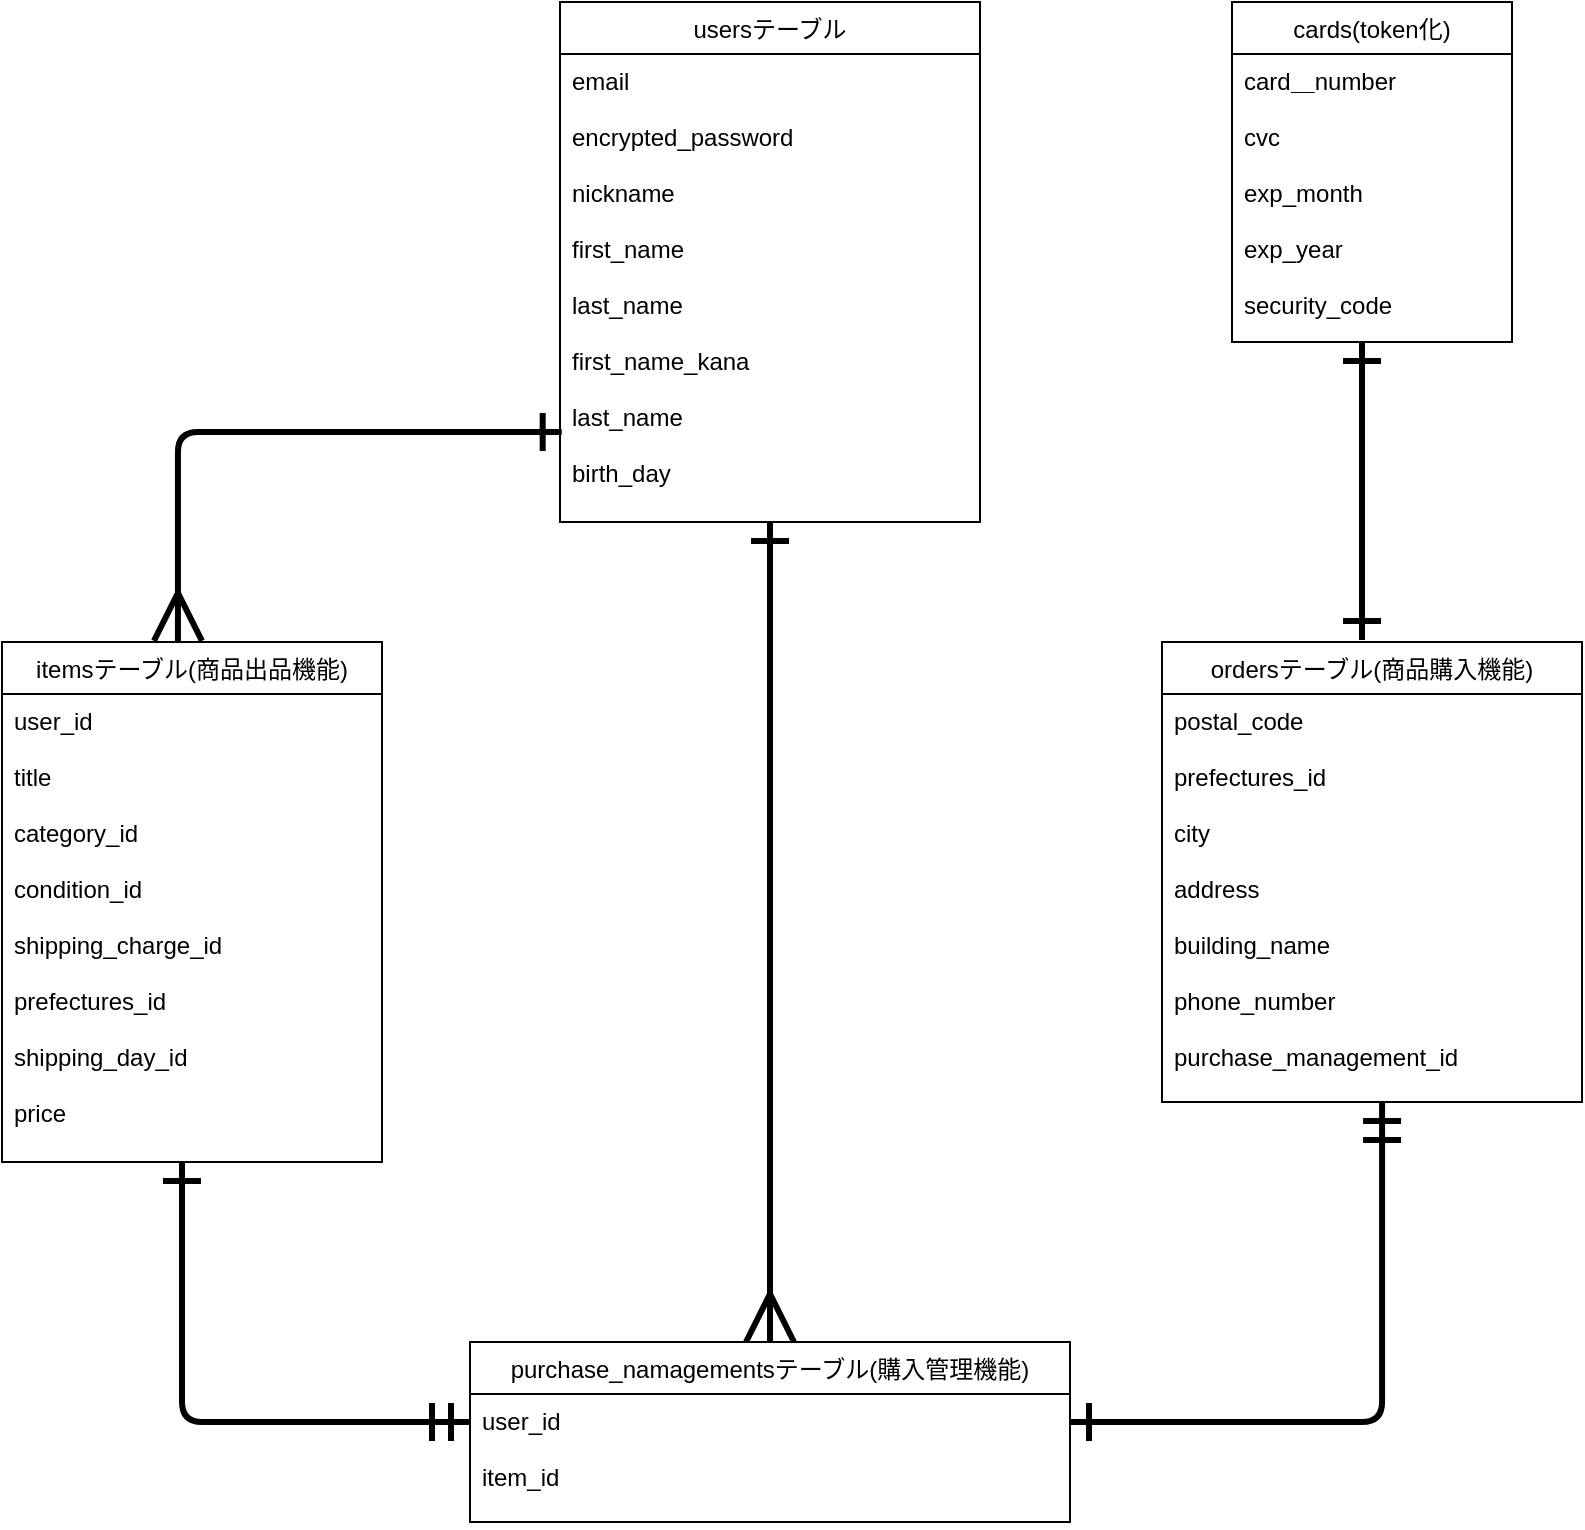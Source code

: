 <mxfile>
    <diagram id="KItO4JbuNP9Iq-o-pWtd" name="ページ1">
        <mxGraphModel dx="1737" dy="1108" grid="1" gridSize="10" guides="1" tooltips="1" connect="1" arrows="1" fold="1" page="1" pageScale="1" pageWidth="827" pageHeight="1169" math="0" shadow="0">
            <root>
                <mxCell id="0"/>
                <mxCell id="1" parent="0"/>
                <mxCell id="23" style="edgeStyle=elbowEdgeStyle;html=1;elbow=horizontal;endArrow=ERmandOne;endFill=0;startArrow=ERone;startFill=0;strokeWidth=3;endSize=15;startSize=15;" parent="1" source="2" target="10" edge="1">
                    <mxGeometry relative="1" as="geometry">
                        <Array as="points">
                            <mxPoint x="120" y="790"/>
                        </Array>
                    </mxGeometry>
                </mxCell>
                <mxCell id="2" value="itemsテーブル(商品出品機能)" style="swimlane;fontStyle=0;childLayout=stackLayout;horizontal=1;startSize=26;fillColor=none;horizontalStack=0;resizeParent=1;resizeParentMax=0;resizeLast=0;collapsible=1;marginBottom=0;" parent="1" vertex="1">
                    <mxGeometry x="30" y="400" width="190" height="260" as="geometry"/>
                </mxCell>
                <mxCell id="3" value="user_id&#10;&#10;title&#10;&#10;category_id&#10;&#10;condition_id&#10;&#10;shipping_charge_id&#10;&#10;prefectures_id&#10;&#10;shipping_day_id&#10;&#10;price" style="text;strokeColor=none;fillColor=none;align=left;verticalAlign=top;spacingLeft=4;spacingRight=4;overflow=hidden;rotatable=0;points=[[0,0.5],[1,0.5]];portConstraint=eastwest;" parent="2" vertex="1">
                    <mxGeometry y="26" width="190" height="234" as="geometry"/>
                </mxCell>
                <mxCell id="6" value="ordersテーブル(商品購入機能)" style="swimlane;fontStyle=0;childLayout=stackLayout;horizontal=1;startSize=26;fillColor=none;horizontalStack=0;resizeParent=1;resizeParentMax=0;resizeLast=0;collapsible=1;marginBottom=0;" parent="1" vertex="1">
                    <mxGeometry x="610" y="400" width="210" height="230" as="geometry"/>
                </mxCell>
                <mxCell id="7" value="postal_code&#10;&#10;prefectures_id&#10;&#10;city&#10;&#10;address&#10;&#10;building_name&#10;&#10;phone_number&#10;&#10;purchase_management_id" style="text;strokeColor=none;fillColor=none;align=left;verticalAlign=top;spacingLeft=4;spacingRight=4;overflow=hidden;rotatable=0;points=[[0,0.5],[1,0.5]];portConstraint=eastwest;" parent="6" vertex="1">
                    <mxGeometry y="26" width="210" height="204" as="geometry"/>
                </mxCell>
                <mxCell id="10" value="purchase_namagementsテーブル(購入管理機能)" style="swimlane;fontStyle=0;childLayout=stackLayout;horizontal=1;startSize=26;fillColor=none;horizontalStack=0;resizeParent=1;resizeParentMax=0;resizeLast=0;collapsible=1;marginBottom=0;" parent="1" vertex="1">
                    <mxGeometry x="264" y="750" width="300" height="90" as="geometry"/>
                </mxCell>
                <mxCell id="11" value="user_id&#10;&#10;item_id" style="text;strokeColor=none;fillColor=none;align=left;verticalAlign=top;spacingLeft=4;spacingRight=4;overflow=hidden;rotatable=0;points=[[0,0.5],[1,0.5]];portConstraint=eastwest;" parent="10" vertex="1">
                    <mxGeometry y="26" width="300" height="64" as="geometry"/>
                </mxCell>
                <mxCell id="29" style="edgeStyle=elbowEdgeStyle;elbow=vertical;html=1;startArrow=ERone;startFill=0;endArrow=ERone;endFill=0;startSize=15;endSize=15;strokeWidth=3;" parent="1" source="14" edge="1">
                    <mxGeometry relative="1" as="geometry">
                        <Array as="points">
                            <mxPoint x="710" y="310"/>
                            <mxPoint x="760" y="320"/>
                            <mxPoint x="760" y="230"/>
                        </Array>
                        <mxPoint x="710" y="399" as="targetPoint"/>
                    </mxGeometry>
                </mxCell>
                <mxCell id="14" value="cards(token化)" style="swimlane;fontStyle=0;childLayout=stackLayout;horizontal=1;startSize=26;fillColor=none;horizontalStack=0;resizeParent=1;resizeParentMax=0;resizeLast=0;collapsible=1;marginBottom=0;" parent="1" vertex="1">
                    <mxGeometry x="645" y="80" width="140" height="170" as="geometry"/>
                </mxCell>
                <mxCell id="15" value="card＿number&#10;&#10;cvc&#10;&#10;exp_month&#10;&#10;exp_year&#10;&#10;security_code" style="text;strokeColor=none;fillColor=none;align=left;verticalAlign=top;spacingLeft=4;spacingRight=4;overflow=hidden;rotatable=0;points=[[0,0.5],[1,0.5]];portConstraint=eastwest;" parent="14" vertex="1">
                    <mxGeometry y="26" width="140" height="144" as="geometry"/>
                </mxCell>
                <mxCell id="18" value="usersテーブル" style="swimlane;fontStyle=0;childLayout=stackLayout;horizontal=1;startSize=26;fillColor=none;horizontalStack=0;resizeParent=1;resizeParentMax=0;resizeLast=0;collapsible=1;marginBottom=0;" parent="1" vertex="1">
                    <mxGeometry x="309" y="80" width="210" height="260" as="geometry"/>
                </mxCell>
                <mxCell id="20" value="email&#10;&#10;encrypted_password&#10;&#10;nickname&#10;&#10;first_name&#10;&#10;last_name&#10;&#10;first_name_kana&#10;&#10;last_name&#10;&#10;birth_day" style="text;strokeColor=none;fillColor=none;align=left;verticalAlign=top;spacingLeft=4;spacingRight=4;overflow=hidden;rotatable=0;points=[[0,0.5],[1,0.5]];portConstraint=eastwest;" parent="18" vertex="1">
                    <mxGeometry y="26" width="210" height="234" as="geometry"/>
                </mxCell>
                <mxCell id="24" style="edgeStyle=elbowEdgeStyle;html=1;entryX=0.004;entryY=0.806;entryDx=0;entryDy=0;entryPerimeter=0;elbow=vertical;exitX=0.463;exitY=-0.002;exitDx=0;exitDy=0;exitPerimeter=0;strokeWidth=3;endArrow=ERone;endFill=0;startArrow=ERmany;startFill=0;endSize=15;startSize=20;" parent="1" source="2" target="20" edge="1">
                    <mxGeometry relative="1" as="geometry">
                        <Array as="points">
                            <mxPoint x="210" y="295"/>
                        </Array>
                    </mxGeometry>
                </mxCell>
                <mxCell id="26" style="edgeStyle=none;html=1;entryX=0.5;entryY=0;entryDx=0;entryDy=0;strokeWidth=3;startArrow=ERone;startFill=0;endArrow=ERmany;endFill=0;startSize=15;endSize=20;" parent="1" source="20" target="10" edge="1">
                    <mxGeometry relative="1" as="geometry"/>
                </mxCell>
                <mxCell id="28" style="edgeStyle=elbowEdgeStyle;elbow=vertical;html=1;startArrow=ERmandOne;startFill=0;endArrow=ERone;endFill=0;startSize=15;endSize=15;strokeWidth=3;exitX=0.524;exitY=1;exitDx=0;exitDy=0;exitPerimeter=0;" parent="1" source="7" target="11" edge="1">
                    <mxGeometry relative="1" as="geometry">
                        <Array as="points">
                            <mxPoint x="620" y="790"/>
                            <mxPoint x="620" y="818"/>
                            <mxPoint x="715" y="818"/>
                        </Array>
                    </mxGeometry>
                </mxCell>
            </root>
        </mxGraphModel>
    </diagram>
</mxfile>
